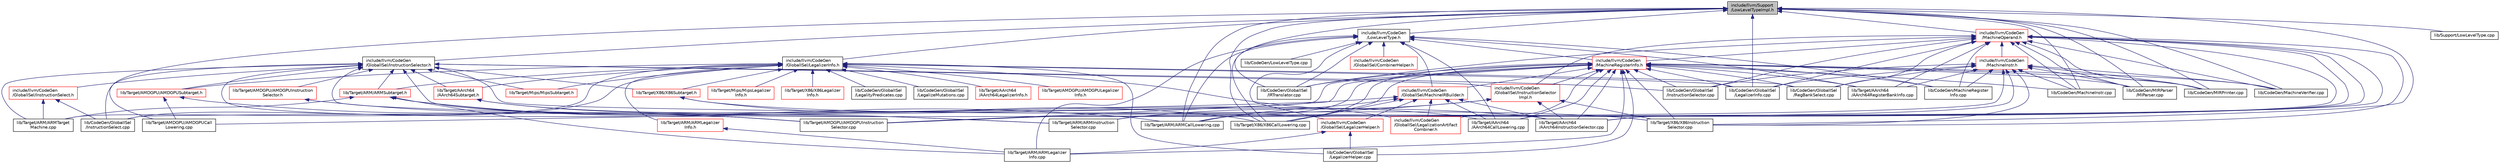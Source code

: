 digraph "include/llvm/Support/LowLevelTypeImpl.h"
{
 // LATEX_PDF_SIZE
  bgcolor="transparent";
  edge [fontname="Helvetica",fontsize="10",labelfontname="Helvetica",labelfontsize="10"];
  node [fontname="Helvetica",fontsize="10",shape="box"];
  Node1 [label="include/llvm/Support\l/LowLevelTypeImpl.h",height=0.2,width=0.4,color="black", fillcolor="grey75", style="filled", fontcolor="black",tooltip=" "];
  Node1 -> Node2 [dir="back",color="midnightblue",fontsize="10",style="solid",fontname="Helvetica"];
  Node2 [label="include/llvm/CodeGen\l/GlobalISel/InstructionSelector.h",height=0.2,width=0.4,color="black",URL="$InstructionSelector_8h.html",tooltip=" "];
  Node2 -> Node3 [dir="back",color="midnightblue",fontsize="10",style="solid",fontname="Helvetica"];
  Node3 [label="include/llvm/CodeGen\l/GlobalISel/InstructionSelect.h",height=0.2,width=0.4,color="red",URL="$InstructionSelect_8h.html",tooltip=" "];
  Node3 -> Node4 [dir="back",color="midnightblue",fontsize="10",style="solid",fontname="Helvetica"];
  Node4 [label="lib/CodeGen/GlobalISel\l/InstructionSelect.cpp",height=0.2,width=0.4,color="black",URL="$InstructionSelect_8cpp.html",tooltip="This file implements the InstructionSelect class."];
  Node3 -> Node9 [dir="back",color="midnightblue",fontsize="10",style="solid",fontname="Helvetica"];
  Node9 [label="lib/Target/ARM/ARMTarget\lMachine.cpp",height=0.2,width=0.4,color="black",URL="$ARMTargetMachine_8cpp.html",tooltip=" "];
  Node2 -> Node13 [dir="back",color="midnightblue",fontsize="10",style="solid",fontname="Helvetica"];
  Node13 [label="include/llvm/CodeGen\l/GlobalISel/InstructionSelector\lImpl.h",height=0.2,width=0.4,color="red",URL="$InstructionSelectorImpl_8h.html",tooltip=" "];
  Node13 -> Node14 [dir="back",color="midnightblue",fontsize="10",style="solid",fontname="Helvetica"];
  Node14 [label="lib/Target/AArch64\l/AArch64InstructionSelector.cpp",height=0.2,width=0.4,color="black",URL="$AArch64InstructionSelector_8cpp.html",tooltip="This file implements the targeting of the InstructionSelector class for AArch64."];
  Node13 -> Node15 [dir="back",color="midnightblue",fontsize="10",style="solid",fontname="Helvetica"];
  Node15 [label="lib/Target/AMDGPU/AMDGPUInstruction\lSelector.cpp",height=0.2,width=0.4,color="black",URL="$AMDGPUInstructionSelector_8cpp.html",tooltip="This file implements the targeting of the InstructionSelector class for AMDGPU."];
  Node13 -> Node16 [dir="back",color="midnightblue",fontsize="10",style="solid",fontname="Helvetica"];
  Node16 [label="lib/Target/ARM/ARMInstruction\lSelector.cpp",height=0.2,width=0.4,color="black",URL="$ARMInstructionSelector_8cpp.html",tooltip="This file implements the targeting of the InstructionSelector class for ARM."];
  Node13 -> Node18 [dir="back",color="midnightblue",fontsize="10",style="solid",fontname="Helvetica"];
  Node18 [label="lib/Target/X86/X86Instruction\lSelector.cpp",height=0.2,width=0.4,color="black",URL="$X86InstructionSelector_8cpp.html",tooltip="This file implements the targeting of the InstructionSelector class for X86."];
  Node2 -> Node4 [dir="back",color="midnightblue",fontsize="10",style="solid",fontname="Helvetica"];
  Node2 -> Node19 [dir="back",color="midnightblue",fontsize="10",style="solid",fontname="Helvetica"];
  Node19 [label="lib/CodeGen/GlobalISel\l/InstructionSelector.cpp",height=0.2,width=0.4,color="black",URL="$InstructionSelector_8cpp.html",tooltip="This file implements the InstructionSelector class."];
  Node2 -> Node14 [dir="back",color="midnightblue",fontsize="10",style="solid",fontname="Helvetica"];
  Node2 -> Node20 [dir="back",color="midnightblue",fontsize="10",style="solid",fontname="Helvetica"];
  Node20 [label="lib/Target/AArch64\l/AArch64Subtarget.h",height=0.2,width=0.4,color="red",URL="$AArch64Subtarget_8h.html",tooltip=" "];
  Node20 -> Node24 [dir="back",color="midnightblue",fontsize="10",style="solid",fontname="Helvetica"];
  Node24 [label="lib/Target/AArch64\l/AArch64CallLowering.cpp",height=0.2,width=0.4,color="black",URL="$AArch64CallLowering_8cpp.html",tooltip="This file implements the lowering of LLVM calls to machine code calls for GlobalISel."];
  Node20 -> Node14 [dir="back",color="midnightblue",fontsize="10",style="solid",fontname="Helvetica"];
  Node2 -> Node15 [dir="back",color="midnightblue",fontsize="10",style="solid",fontname="Helvetica"];
  Node2 -> Node48 [dir="back",color="midnightblue",fontsize="10",style="solid",fontname="Helvetica"];
  Node48 [label="lib/Target/AMDGPU/AMDGPUInstruction\lSelector.h",height=0.2,width=0.4,color="red",URL="$AMDGPUInstructionSelector_8h.html",tooltip="This file declares the targeting of the InstructionSelector class for AMDGPU."];
  Node48 -> Node15 [dir="back",color="midnightblue",fontsize="10",style="solid",fontname="Helvetica"];
  Node2 -> Node50 [dir="back",color="midnightblue",fontsize="10",style="solid",fontname="Helvetica"];
  Node50 [label="lib/Target/AMDGPU/AMDGPUSubtarget.h",height=0.2,width=0.4,color="red",URL="$AMDGPUSubtarget_8h.html",tooltip="AMDGPU specific subclass of TargetSubtarget."];
  Node50 -> Node54 [dir="back",color="midnightblue",fontsize="10",style="solid",fontname="Helvetica"];
  Node54 [label="lib/Target/AMDGPU/AMDGPUCall\lLowering.cpp",height=0.2,width=0.4,color="black",URL="$AMDGPUCallLowering_8cpp.html",tooltip="This file implements the lowering of LLVM calls to machine code calls for GlobalISel."];
  Node50 -> Node15 [dir="back",color="midnightblue",fontsize="10",style="solid",fontname="Helvetica"];
  Node2 -> Node16 [dir="back",color="midnightblue",fontsize="10",style="solid",fontname="Helvetica"];
  Node2 -> Node128 [dir="back",color="midnightblue",fontsize="10",style="solid",fontname="Helvetica"];
  Node128 [label="lib/Target/ARM/ARMSubtarget.h",height=0.2,width=0.4,color="red",URL="$ARMSubtarget_8h.html",tooltip=" "];
  Node128 -> Node135 [dir="back",color="midnightblue",fontsize="10",style="solid",fontname="Helvetica"];
  Node135 [label="lib/Target/ARM/ARMCallLowering.cpp",height=0.2,width=0.4,color="black",URL="$ARMCallLowering_8cpp.html",tooltip="This file implements the lowering of LLVM calls to machine code calls for GlobalISel."];
  Node128 -> Node16 [dir="back",color="midnightblue",fontsize="10",style="solid",fontname="Helvetica"];
  Node128 -> Node144 [dir="back",color="midnightblue",fontsize="10",style="solid",fontname="Helvetica"];
  Node144 [label="lib/Target/ARM/ARMLegalizer\lInfo.cpp",height=0.2,width=0.4,color="black",URL="$ARMLegalizerInfo_8cpp.html",tooltip="This file implements the targeting of the Machinelegalizer class for ARM."];
  Node128 -> Node9 [dir="back",color="midnightblue",fontsize="10",style="solid",fontname="Helvetica"];
  Node2 -> Node9 [dir="back",color="midnightblue",fontsize="10",style="solid",fontname="Helvetica"];
  Node2 -> Node164 [dir="back",color="midnightblue",fontsize="10",style="solid",fontname="Helvetica"];
  Node164 [label="lib/Target/Mips/MipsSubtarget.h",height=0.2,width=0.4,color="red",URL="$MipsSubtarget_8h.html",tooltip=" "];
  Node2 -> Node18 [dir="back",color="midnightblue",fontsize="10",style="solid",fontname="Helvetica"];
  Node2 -> Node202 [dir="back",color="midnightblue",fontsize="10",style="solid",fontname="Helvetica"];
  Node202 [label="lib/Target/X86/X86Subtarget.h",height=0.2,width=0.4,color="red",URL="$X86Subtarget_8h.html",tooltip=" "];
  Node202 -> Node208 [dir="back",color="midnightblue",fontsize="10",style="solid",fontname="Helvetica"];
  Node208 [label="lib/Target/X86/X86CallLowering.cpp",height=0.2,width=0.4,color="black",URL="$X86CallLowering_8cpp.html",tooltip="This file implements the lowering of LLVM calls to machine code calls for GlobalISel."];
  Node202 -> Node18 [dir="back",color="midnightblue",fontsize="10",style="solid",fontname="Helvetica"];
  Node1 -> Node240 [dir="back",color="midnightblue",fontsize="10",style="solid",fontname="Helvetica"];
  Node240 [label="include/llvm/CodeGen\l/GlobalISel/LegalizerInfo.h",height=0.2,width=0.4,color="black",URL="$LegalizerInfo_8h.html",tooltip=" "];
  Node240 -> Node241 [dir="back",color="midnightblue",fontsize="10",style="solid",fontname="Helvetica"];
  Node241 [label="include/llvm/CodeGen\l/GlobalISel/LegalizationArtifact\lCombiner.h",height=0.2,width=0.4,color="red",URL="$LegalizationArtifactCombiner_8h.html",tooltip=" "];
  Node240 -> Node4 [dir="back",color="midnightblue",fontsize="10",style="solid",fontname="Helvetica"];
  Node240 -> Node244 [dir="back",color="midnightblue",fontsize="10",style="solid",fontname="Helvetica"];
  Node244 [label="lib/CodeGen/GlobalISel\l/LegalityPredicates.cpp",height=0.2,width=0.4,color="black",URL="$LegalityPredicates_8cpp.html",tooltip=" "];
  Node240 -> Node245 [dir="back",color="midnightblue",fontsize="10",style="solid",fontname="Helvetica"];
  Node245 [label="lib/CodeGen/GlobalISel\l/LegalizeMutations.cpp",height=0.2,width=0.4,color="black",URL="$LegalizeMutations_8cpp.html",tooltip=" "];
  Node240 -> Node246 [dir="back",color="midnightblue",fontsize="10",style="solid",fontname="Helvetica"];
  Node246 [label="lib/CodeGen/GlobalISel\l/LegalizerHelper.cpp",height=0.2,width=0.4,color="black",URL="$LegalizerHelper_8cpp.html",tooltip=" "];
  Node240 -> Node247 [dir="back",color="midnightblue",fontsize="10",style="solid",fontname="Helvetica"];
  Node247 [label="lib/CodeGen/GlobalISel\l/LegalizerInfo.cpp",height=0.2,width=0.4,color="black",URL="$LegalizerInfo_8cpp.html",tooltip=" "];
  Node240 -> Node248 [dir="back",color="midnightblue",fontsize="10",style="solid",fontname="Helvetica"];
  Node248 [label="lib/CodeGen/GlobalISel\l/RegBankSelect.cpp",height=0.2,width=0.4,color="black",URL="$RegBankSelect_8cpp.html",tooltip="This file implements the RegBankSelect class."];
  Node240 -> Node249 [dir="back",color="midnightblue",fontsize="10",style="solid",fontname="Helvetica"];
  Node249 [label="lib/Target/AArch64\l/AArch64LegalizerInfo.h",height=0.2,width=0.4,color="red",URL="$AArch64LegalizerInfo_8h.html",tooltip="This file declares the targeting of the Machinelegalizer class for AArch64."];
  Node240 -> Node20 [dir="back",color="midnightblue",fontsize="10",style="solid",fontname="Helvetica"];
  Node240 -> Node250 [dir="back",color="midnightblue",fontsize="10",style="solid",fontname="Helvetica"];
  Node250 [label="lib/Target/AMDGPU/AMDGPULegalizer\lInfo.h",height=0.2,width=0.4,color="red",URL="$AMDGPULegalizerInfo_8h.html",tooltip="This file declares the targeting of the Machinelegalizer class for AMDGPU."];
  Node240 -> Node50 [dir="back",color="midnightblue",fontsize="10",style="solid",fontname="Helvetica"];
  Node240 -> Node251 [dir="back",color="midnightblue",fontsize="10",style="solid",fontname="Helvetica"];
  Node251 [label="lib/Target/ARM/ARMLegalizer\lInfo.h",height=0.2,width=0.4,color="red",URL="$ARMLegalizerInfo_8h.html",tooltip="This file declares the targeting of the Machinelegalizer class for ARM."];
  Node251 -> Node144 [dir="back",color="midnightblue",fontsize="10",style="solid",fontname="Helvetica"];
  Node240 -> Node128 [dir="back",color="midnightblue",fontsize="10",style="solid",fontname="Helvetica"];
  Node240 -> Node9 [dir="back",color="midnightblue",fontsize="10",style="solid",fontname="Helvetica"];
  Node240 -> Node252 [dir="back",color="midnightblue",fontsize="10",style="solid",fontname="Helvetica"];
  Node252 [label="lib/Target/Mips/MipsLegalizer\lInfo.h",height=0.2,width=0.4,color="red",URL="$MipsLegalizerInfo_8h.html",tooltip="This file declares the targeting of the Machinelegalizer class for Mips."];
  Node240 -> Node164 [dir="back",color="midnightblue",fontsize="10",style="solid",fontname="Helvetica"];
  Node240 -> Node253 [dir="back",color="midnightblue",fontsize="10",style="solid",fontname="Helvetica"];
  Node253 [label="lib/Target/X86/X86Legalizer\lInfo.h",height=0.2,width=0.4,color="red",URL="$X86LegalizerInfo_8h.html",tooltip="This file declares the targeting of the Machinelegalizer class for X86."];
  Node240 -> Node202 [dir="back",color="midnightblue",fontsize="10",style="solid",fontname="Helvetica"];
  Node1 -> Node254 [dir="back",color="midnightblue",fontsize="10",style="solid",fontname="Helvetica"];
  Node254 [label="include/llvm/CodeGen\l/LowLevelType.h",height=0.2,width=0.4,color="black",URL="$LowLevelType_8h.html",tooltip=" "];
  Node254 -> Node255 [dir="back",color="midnightblue",fontsize="10",style="solid",fontname="Helvetica"];
  Node255 [label="include/llvm/CodeGen\l/GlobalISel/CombinerHelper.h",height=0.2,width=0.4,color="red",URL="$CombinerHelper_8h.html",tooltip=" "];
  Node254 -> Node257 [dir="back",color="midnightblue",fontsize="10",style="solid",fontname="Helvetica"];
  Node257 [label="include/llvm/CodeGen\l/GlobalISel/LegalizerHelper.h",height=0.2,width=0.4,color="red",URL="$LegalizerHelper_8h.html",tooltip=" "];
  Node257 -> Node246 [dir="back",color="midnightblue",fontsize="10",style="solid",fontname="Helvetica"];
  Node257 -> Node144 [dir="back",color="midnightblue",fontsize="10",style="solid",fontname="Helvetica"];
  Node254 -> Node258 [dir="back",color="midnightblue",fontsize="10",style="solid",fontname="Helvetica"];
  Node258 [label="include/llvm/CodeGen\l/GlobalISel/MachineIRBuilder.h",height=0.2,width=0.4,color="red",URL="$MachineIRBuilder_8h.html",tooltip="This file declares the MachineIRBuilder class."];
  Node258 -> Node241 [dir="back",color="midnightblue",fontsize="10",style="solid",fontname="Helvetica"];
  Node258 -> Node257 [dir="back",color="midnightblue",fontsize="10",style="solid",fontname="Helvetica"];
  Node258 -> Node24 [dir="back",color="midnightblue",fontsize="10",style="solid",fontname="Helvetica"];
  Node258 -> Node14 [dir="back",color="midnightblue",fontsize="10",style="solid",fontname="Helvetica"];
  Node258 -> Node54 [dir="back",color="midnightblue",fontsize="10",style="solid",fontname="Helvetica"];
  Node258 -> Node135 [dir="back",color="midnightblue",fontsize="10",style="solid",fontname="Helvetica"];
  Node258 -> Node208 [dir="back",color="midnightblue",fontsize="10",style="solid",fontname="Helvetica"];
  Node254 -> Node272 [dir="back",color="midnightblue",fontsize="10",style="solid",fontname="Helvetica"];
  Node272 [label="include/llvm/CodeGen\l/MachineRegisterInfo.h",height=0.2,width=0.4,color="red",URL="$MachineRegisterInfo_8h.html",tooltip=" "];
  Node272 -> Node13 [dir="back",color="midnightblue",fontsize="10",style="solid",fontname="Helvetica"];
  Node272 -> Node241 [dir="back",color="midnightblue",fontsize="10",style="solid",fontname="Helvetica"];
  Node272 -> Node258 [dir="back",color="midnightblue",fontsize="10",style="solid",fontname="Helvetica"];
  Node272 -> Node261 [dir="back",color="midnightblue",fontsize="10",style="solid",fontname="Helvetica"];
  Node261 [label="lib/CodeGen/GlobalISel\l/IRTranslator.cpp",height=0.2,width=0.4,color="black",URL="$IRTranslator_8cpp.html",tooltip="This file implements the IRTranslator class."];
  Node272 -> Node4 [dir="back",color="midnightblue",fontsize="10",style="solid",fontname="Helvetica"];
  Node272 -> Node19 [dir="back",color="midnightblue",fontsize="10",style="solid",fontname="Helvetica"];
  Node272 -> Node246 [dir="back",color="midnightblue",fontsize="10",style="solid",fontname="Helvetica"];
  Node272 -> Node247 [dir="back",color="midnightblue",fontsize="10",style="solid",fontname="Helvetica"];
  Node272 -> Node248 [dir="back",color="midnightblue",fontsize="10",style="solid",fontname="Helvetica"];
  Node272 -> Node316 [dir="back",color="midnightblue",fontsize="10",style="solid",fontname="Helvetica"];
  Node316 [label="lib/CodeGen/MIRParser\l/MIParser.cpp",height=0.2,width=0.4,color="black",URL="$MIParser_8cpp.html",tooltip=" "];
  Node272 -> Node317 [dir="back",color="midnightblue",fontsize="10",style="solid",fontname="Helvetica"];
  Node317 [label="lib/CodeGen/MIRPrinter.cpp",height=0.2,width=0.4,color="black",URL="$MIRPrinter_8cpp.html",tooltip=" "];
  Node272 -> Node323 [dir="back",color="midnightblue",fontsize="10",style="solid",fontname="Helvetica"];
  Node323 [label="lib/CodeGen/MachineInstr.cpp",height=0.2,width=0.4,color="black",URL="$MachineInstr_8cpp.html",tooltip=" "];
  Node272 -> Node328 [dir="back",color="midnightblue",fontsize="10",style="solid",fontname="Helvetica"];
  Node328 [label="lib/CodeGen/MachineRegister\lInfo.cpp",height=0.2,width=0.4,color="black",URL="$MachineRegisterInfo_8cpp.html",tooltip=" "];
  Node272 -> Node332 [dir="back",color="midnightblue",fontsize="10",style="solid",fontname="Helvetica"];
  Node332 [label="lib/CodeGen/MachineVerifier.cpp",height=0.2,width=0.4,color="black",URL="$MachineVerifier_8cpp.html",tooltip=" "];
  Node272 -> Node24 [dir="back",color="midnightblue",fontsize="10",style="solid",fontname="Helvetica"];
  Node272 -> Node14 [dir="back",color="midnightblue",fontsize="10",style="solid",fontname="Helvetica"];
  Node272 -> Node372 [dir="back",color="midnightblue",fontsize="10",style="solid",fontname="Helvetica"];
  Node372 [label="lib/Target/AArch64\l/AArch64RegisterBankInfo.cpp",height=0.2,width=0.4,color="black",URL="$AArch64RegisterBankInfo_8cpp.html",tooltip="This file implements the targeting of the RegisterBankInfo class for AArch64."];
  Node272 -> Node15 [dir="back",color="midnightblue",fontsize="10",style="solid",fontname="Helvetica"];
  Node272 -> Node135 [dir="back",color="midnightblue",fontsize="10",style="solid",fontname="Helvetica"];
  Node272 -> Node16 [dir="back",color="midnightblue",fontsize="10",style="solid",fontname="Helvetica"];
  Node272 -> Node144 [dir="back",color="midnightblue",fontsize="10",style="solid",fontname="Helvetica"];
  Node272 -> Node208 [dir="back",color="midnightblue",fontsize="10",style="solid",fontname="Helvetica"];
  Node272 -> Node18 [dir="back",color="midnightblue",fontsize="10",style="solid",fontname="Helvetica"];
  Node254 -> Node261 [dir="back",color="midnightblue",fontsize="10",style="solid",fontname="Helvetica"];
  Node254 -> Node756 [dir="back",color="midnightblue",fontsize="10",style="solid",fontname="Helvetica"];
  Node756 [label="lib/CodeGen/LowLevelType.cpp",height=0.2,width=0.4,color="black",URL="$CodeGen_2LowLevelType_8cpp.html",tooltip=" "];
  Node254 -> Node328 [dir="back",color="midnightblue",fontsize="10",style="solid",fontname="Helvetica"];
  Node254 -> Node24 [dir="back",color="midnightblue",fontsize="10",style="solid",fontname="Helvetica"];
  Node254 -> Node372 [dir="back",color="midnightblue",fontsize="10",style="solid",fontname="Helvetica"];
  Node254 -> Node135 [dir="back",color="midnightblue",fontsize="10",style="solid",fontname="Helvetica"];
  Node254 -> Node144 [dir="back",color="midnightblue",fontsize="10",style="solid",fontname="Helvetica"];
  Node254 -> Node208 [dir="back",color="midnightblue",fontsize="10",style="solid",fontname="Helvetica"];
  Node1 -> Node757 [dir="back",color="midnightblue",fontsize="10",style="solid",fontname="Helvetica"];
  Node757 [label="include/llvm/CodeGen\l/MachineOperand.h",height=0.2,width=0.4,color="red",URL="$MachineOperand_8h.html",tooltip=" "];
  Node757 -> Node13 [dir="back",color="midnightblue",fontsize="10",style="solid",fontname="Helvetica"];
  Node757 -> Node758 [dir="back",color="midnightblue",fontsize="10",style="solid",fontname="Helvetica"];
  Node758 [label="include/llvm/CodeGen\l/MachineInstr.h",height=0.2,width=0.4,color="red",URL="$MachineInstr_8h.html",tooltip=" "];
  Node758 -> Node19 [dir="back",color="midnightblue",fontsize="10",style="solid",fontname="Helvetica"];
  Node758 -> Node247 [dir="back",color="midnightblue",fontsize="10",style="solid",fontname="Helvetica"];
  Node758 -> Node248 [dir="back",color="midnightblue",fontsize="10",style="solid",fontname="Helvetica"];
  Node758 -> Node316 [dir="back",color="midnightblue",fontsize="10",style="solid",fontname="Helvetica"];
  Node758 -> Node317 [dir="back",color="midnightblue",fontsize="10",style="solid",fontname="Helvetica"];
  Node758 -> Node323 [dir="back",color="midnightblue",fontsize="10",style="solid",fontname="Helvetica"];
  Node758 -> Node328 [dir="back",color="midnightblue",fontsize="10",style="solid",fontname="Helvetica"];
  Node758 -> Node332 [dir="back",color="midnightblue",fontsize="10",style="solid",fontname="Helvetica"];
  Node758 -> Node14 [dir="back",color="midnightblue",fontsize="10",style="solid",fontname="Helvetica"];
  Node758 -> Node372 [dir="back",color="midnightblue",fontsize="10",style="solid",fontname="Helvetica"];
  Node758 -> Node15 [dir="back",color="midnightblue",fontsize="10",style="solid",fontname="Helvetica"];
  Node758 -> Node18 [dir="back",color="midnightblue",fontsize="10",style="solid",fontname="Helvetica"];
  Node757 -> Node272 [dir="back",color="midnightblue",fontsize="10",style="solid",fontname="Helvetica"];
  Node757 -> Node261 [dir="back",color="midnightblue",fontsize="10",style="solid",fontname="Helvetica"];
  Node757 -> Node19 [dir="back",color="midnightblue",fontsize="10",style="solid",fontname="Helvetica"];
  Node757 -> Node247 [dir="back",color="midnightblue",fontsize="10",style="solid",fontname="Helvetica"];
  Node757 -> Node248 [dir="back",color="midnightblue",fontsize="10",style="solid",fontname="Helvetica"];
  Node757 -> Node316 [dir="back",color="midnightblue",fontsize="10",style="solid",fontname="Helvetica"];
  Node757 -> Node317 [dir="back",color="midnightblue",fontsize="10",style="solid",fontname="Helvetica"];
  Node757 -> Node323 [dir="back",color="midnightblue",fontsize="10",style="solid",fontname="Helvetica"];
  Node757 -> Node328 [dir="back",color="midnightblue",fontsize="10",style="solid",fontname="Helvetica"];
  Node757 -> Node332 [dir="back",color="midnightblue",fontsize="10",style="solid",fontname="Helvetica"];
  Node757 -> Node24 [dir="back",color="midnightblue",fontsize="10",style="solid",fontname="Helvetica"];
  Node757 -> Node14 [dir="back",color="midnightblue",fontsize="10",style="solid",fontname="Helvetica"];
  Node757 -> Node372 [dir="back",color="midnightblue",fontsize="10",style="solid",fontname="Helvetica"];
  Node757 -> Node135 [dir="back",color="midnightblue",fontsize="10",style="solid",fontname="Helvetica"];
  Node757 -> Node208 [dir="back",color="midnightblue",fontsize="10",style="solid",fontname="Helvetica"];
  Node757 -> Node18 [dir="back",color="midnightblue",fontsize="10",style="solid",fontname="Helvetica"];
  Node1 -> Node261 [dir="back",color="midnightblue",fontsize="10",style="solid",fontname="Helvetica"];
  Node1 -> Node247 [dir="back",color="midnightblue",fontsize="10",style="solid",fontname="Helvetica"];
  Node1 -> Node316 [dir="back",color="midnightblue",fontsize="10",style="solid",fontname="Helvetica"];
  Node1 -> Node317 [dir="back",color="midnightblue",fontsize="10",style="solid",fontname="Helvetica"];
  Node1 -> Node323 [dir="back",color="midnightblue",fontsize="10",style="solid",fontname="Helvetica"];
  Node1 -> Node332 [dir="back",color="midnightblue",fontsize="10",style="solid",fontname="Helvetica"];
  Node1 -> Node1076 [dir="back",color="midnightblue",fontsize="10",style="solid",fontname="Helvetica"];
  Node1076 [label="lib/Support/LowLevelType.cpp",height=0.2,width=0.4,color="black",URL="$Support_2LowLevelType_8cpp.html",tooltip=" "];
  Node1 -> Node54 [dir="back",color="midnightblue",fontsize="10",style="solid",fontname="Helvetica"];
  Node1 -> Node135 [dir="back",color="midnightblue",fontsize="10",style="solid",fontname="Helvetica"];
  Node1 -> Node208 [dir="back",color="midnightblue",fontsize="10",style="solid",fontname="Helvetica"];
  Node1 -> Node18 [dir="back",color="midnightblue",fontsize="10",style="solid",fontname="Helvetica"];
}
